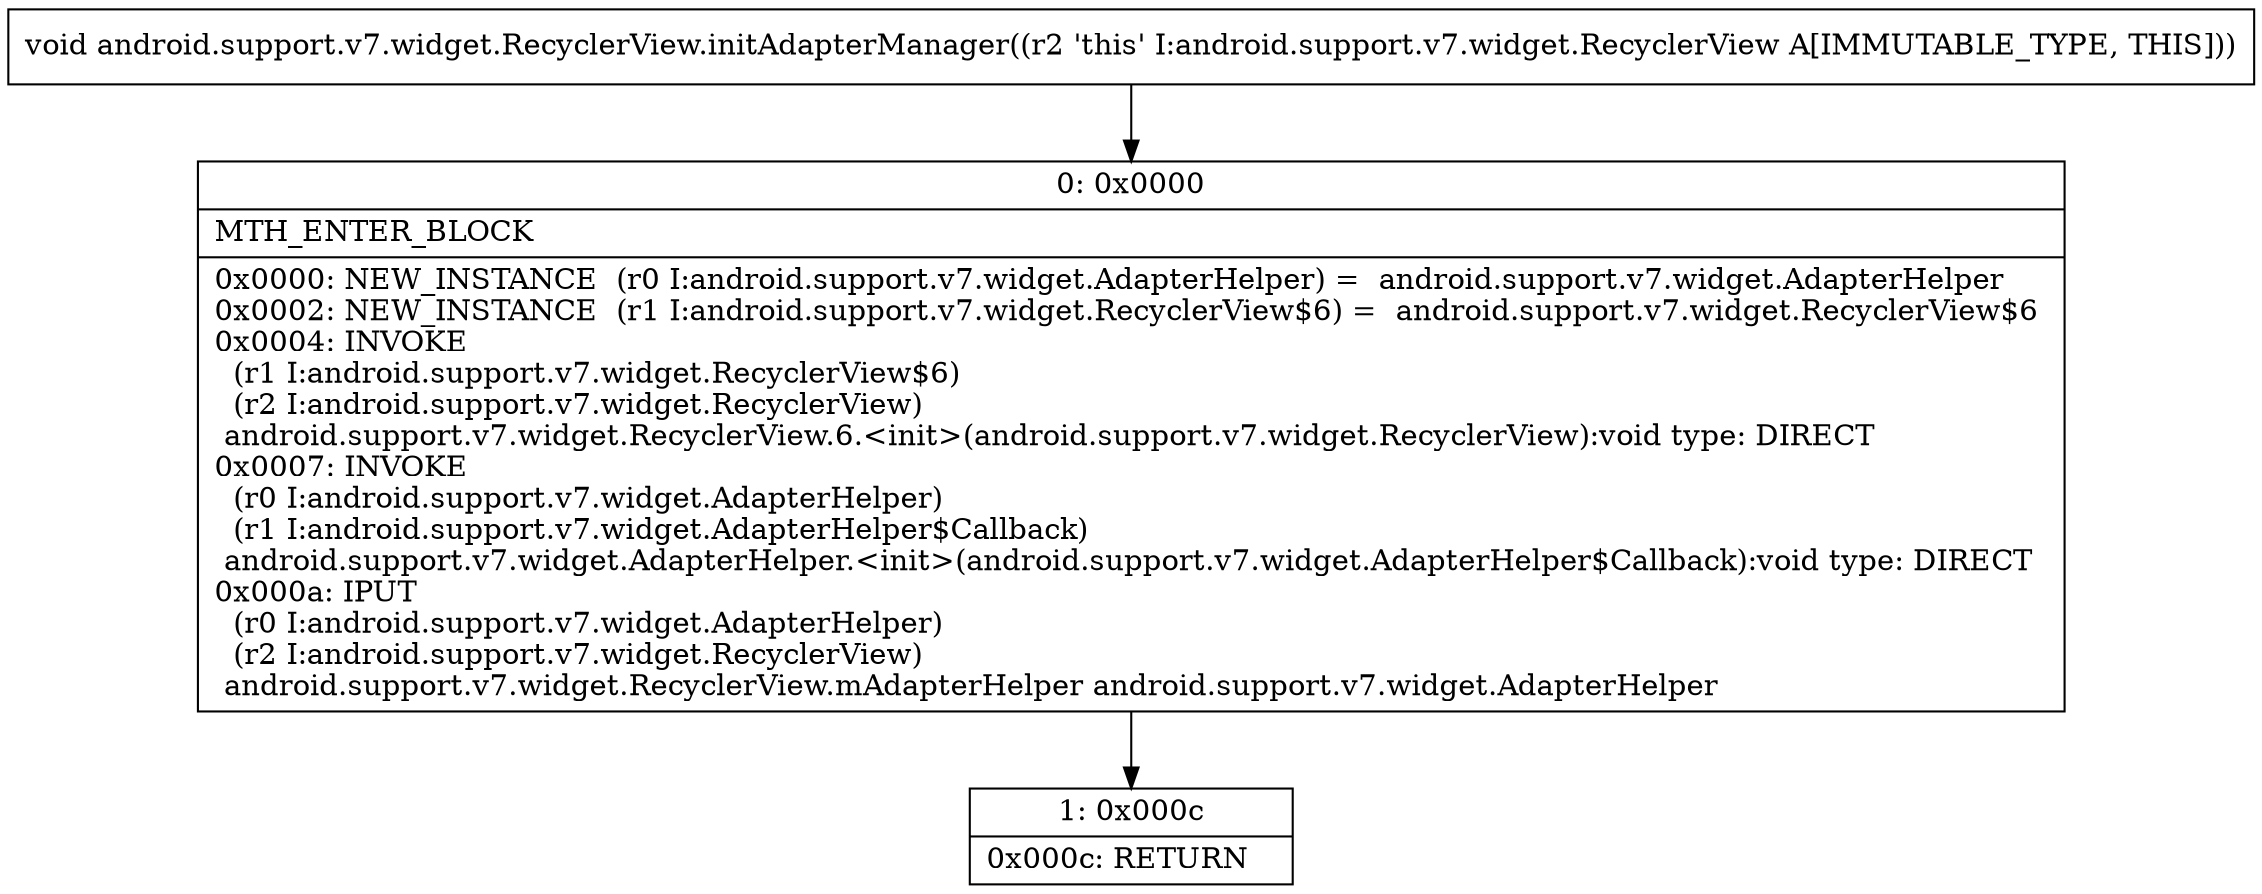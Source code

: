 digraph "CFG forandroid.support.v7.widget.RecyclerView.initAdapterManager()V" {
Node_0 [shape=record,label="{0\:\ 0x0000|MTH_ENTER_BLOCK\l|0x0000: NEW_INSTANCE  (r0 I:android.support.v7.widget.AdapterHelper) =  android.support.v7.widget.AdapterHelper \l0x0002: NEW_INSTANCE  (r1 I:android.support.v7.widget.RecyclerView$6) =  android.support.v7.widget.RecyclerView$6 \l0x0004: INVOKE  \l  (r1 I:android.support.v7.widget.RecyclerView$6)\l  (r2 I:android.support.v7.widget.RecyclerView)\l android.support.v7.widget.RecyclerView.6.\<init\>(android.support.v7.widget.RecyclerView):void type: DIRECT \l0x0007: INVOKE  \l  (r0 I:android.support.v7.widget.AdapterHelper)\l  (r1 I:android.support.v7.widget.AdapterHelper$Callback)\l android.support.v7.widget.AdapterHelper.\<init\>(android.support.v7.widget.AdapterHelper$Callback):void type: DIRECT \l0x000a: IPUT  \l  (r0 I:android.support.v7.widget.AdapterHelper)\l  (r2 I:android.support.v7.widget.RecyclerView)\l android.support.v7.widget.RecyclerView.mAdapterHelper android.support.v7.widget.AdapterHelper \l}"];
Node_1 [shape=record,label="{1\:\ 0x000c|0x000c: RETURN   \l}"];
MethodNode[shape=record,label="{void android.support.v7.widget.RecyclerView.initAdapterManager((r2 'this' I:android.support.v7.widget.RecyclerView A[IMMUTABLE_TYPE, THIS])) }"];
MethodNode -> Node_0;
Node_0 -> Node_1;
}

